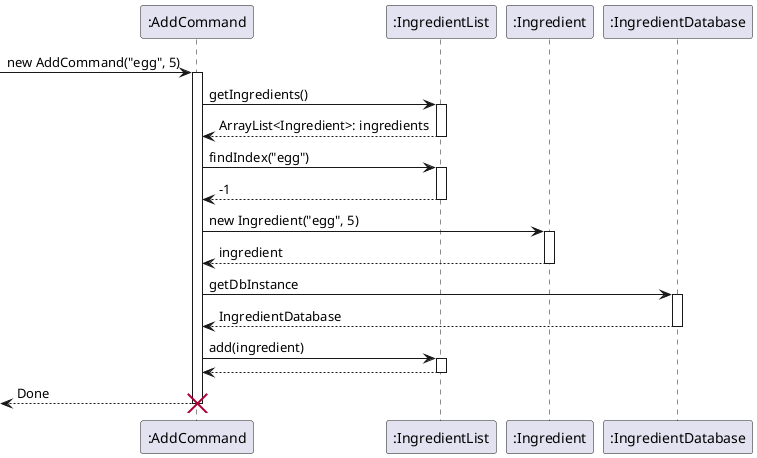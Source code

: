 @startuml
'https://plantuml.com/sequence-diagram

[-> ":AddCommand": new AddCommand("egg", 5)

activate ":AddCommand"

":AddCommand" -> ":IngredientList": getIngredients()
activate ":IngredientList"
":AddCommand" <-- ":IngredientList": ArrayList<Ingredient>: ingredients
deactivate ":IngredientList"

":AddCommand" -> ":IngredientList": findIndex("egg")
activate ":IngredientList"
":AddCommand" <-- ":IngredientList": -1
deactivate ":IngredientList"

":AddCommand" -> ":Ingredient": new Ingredient("egg", 5)
activate ":Ingredient"
":AddCommand" <-- ":Ingredient": ingredient
deactivate ":Ingredient"

":AddCommand" -> ":IngredientDatabase": getDbInstance
activate ":IngredientDatabase"
":AddCommand" <-- ":IngredientDatabase": IngredientDatabase
deactivate ":IngredientDatabase"

":AddCommand" -> ":IngredientList": add(ingredient)
activate ":IngredientList"
":AddCommand" <-- ":IngredientList":
deactivate ":IngredientList"

[<-- ":AddCommand": Done
destroy ":AddCommand"
deactivate ":AddCommand"

@enduml